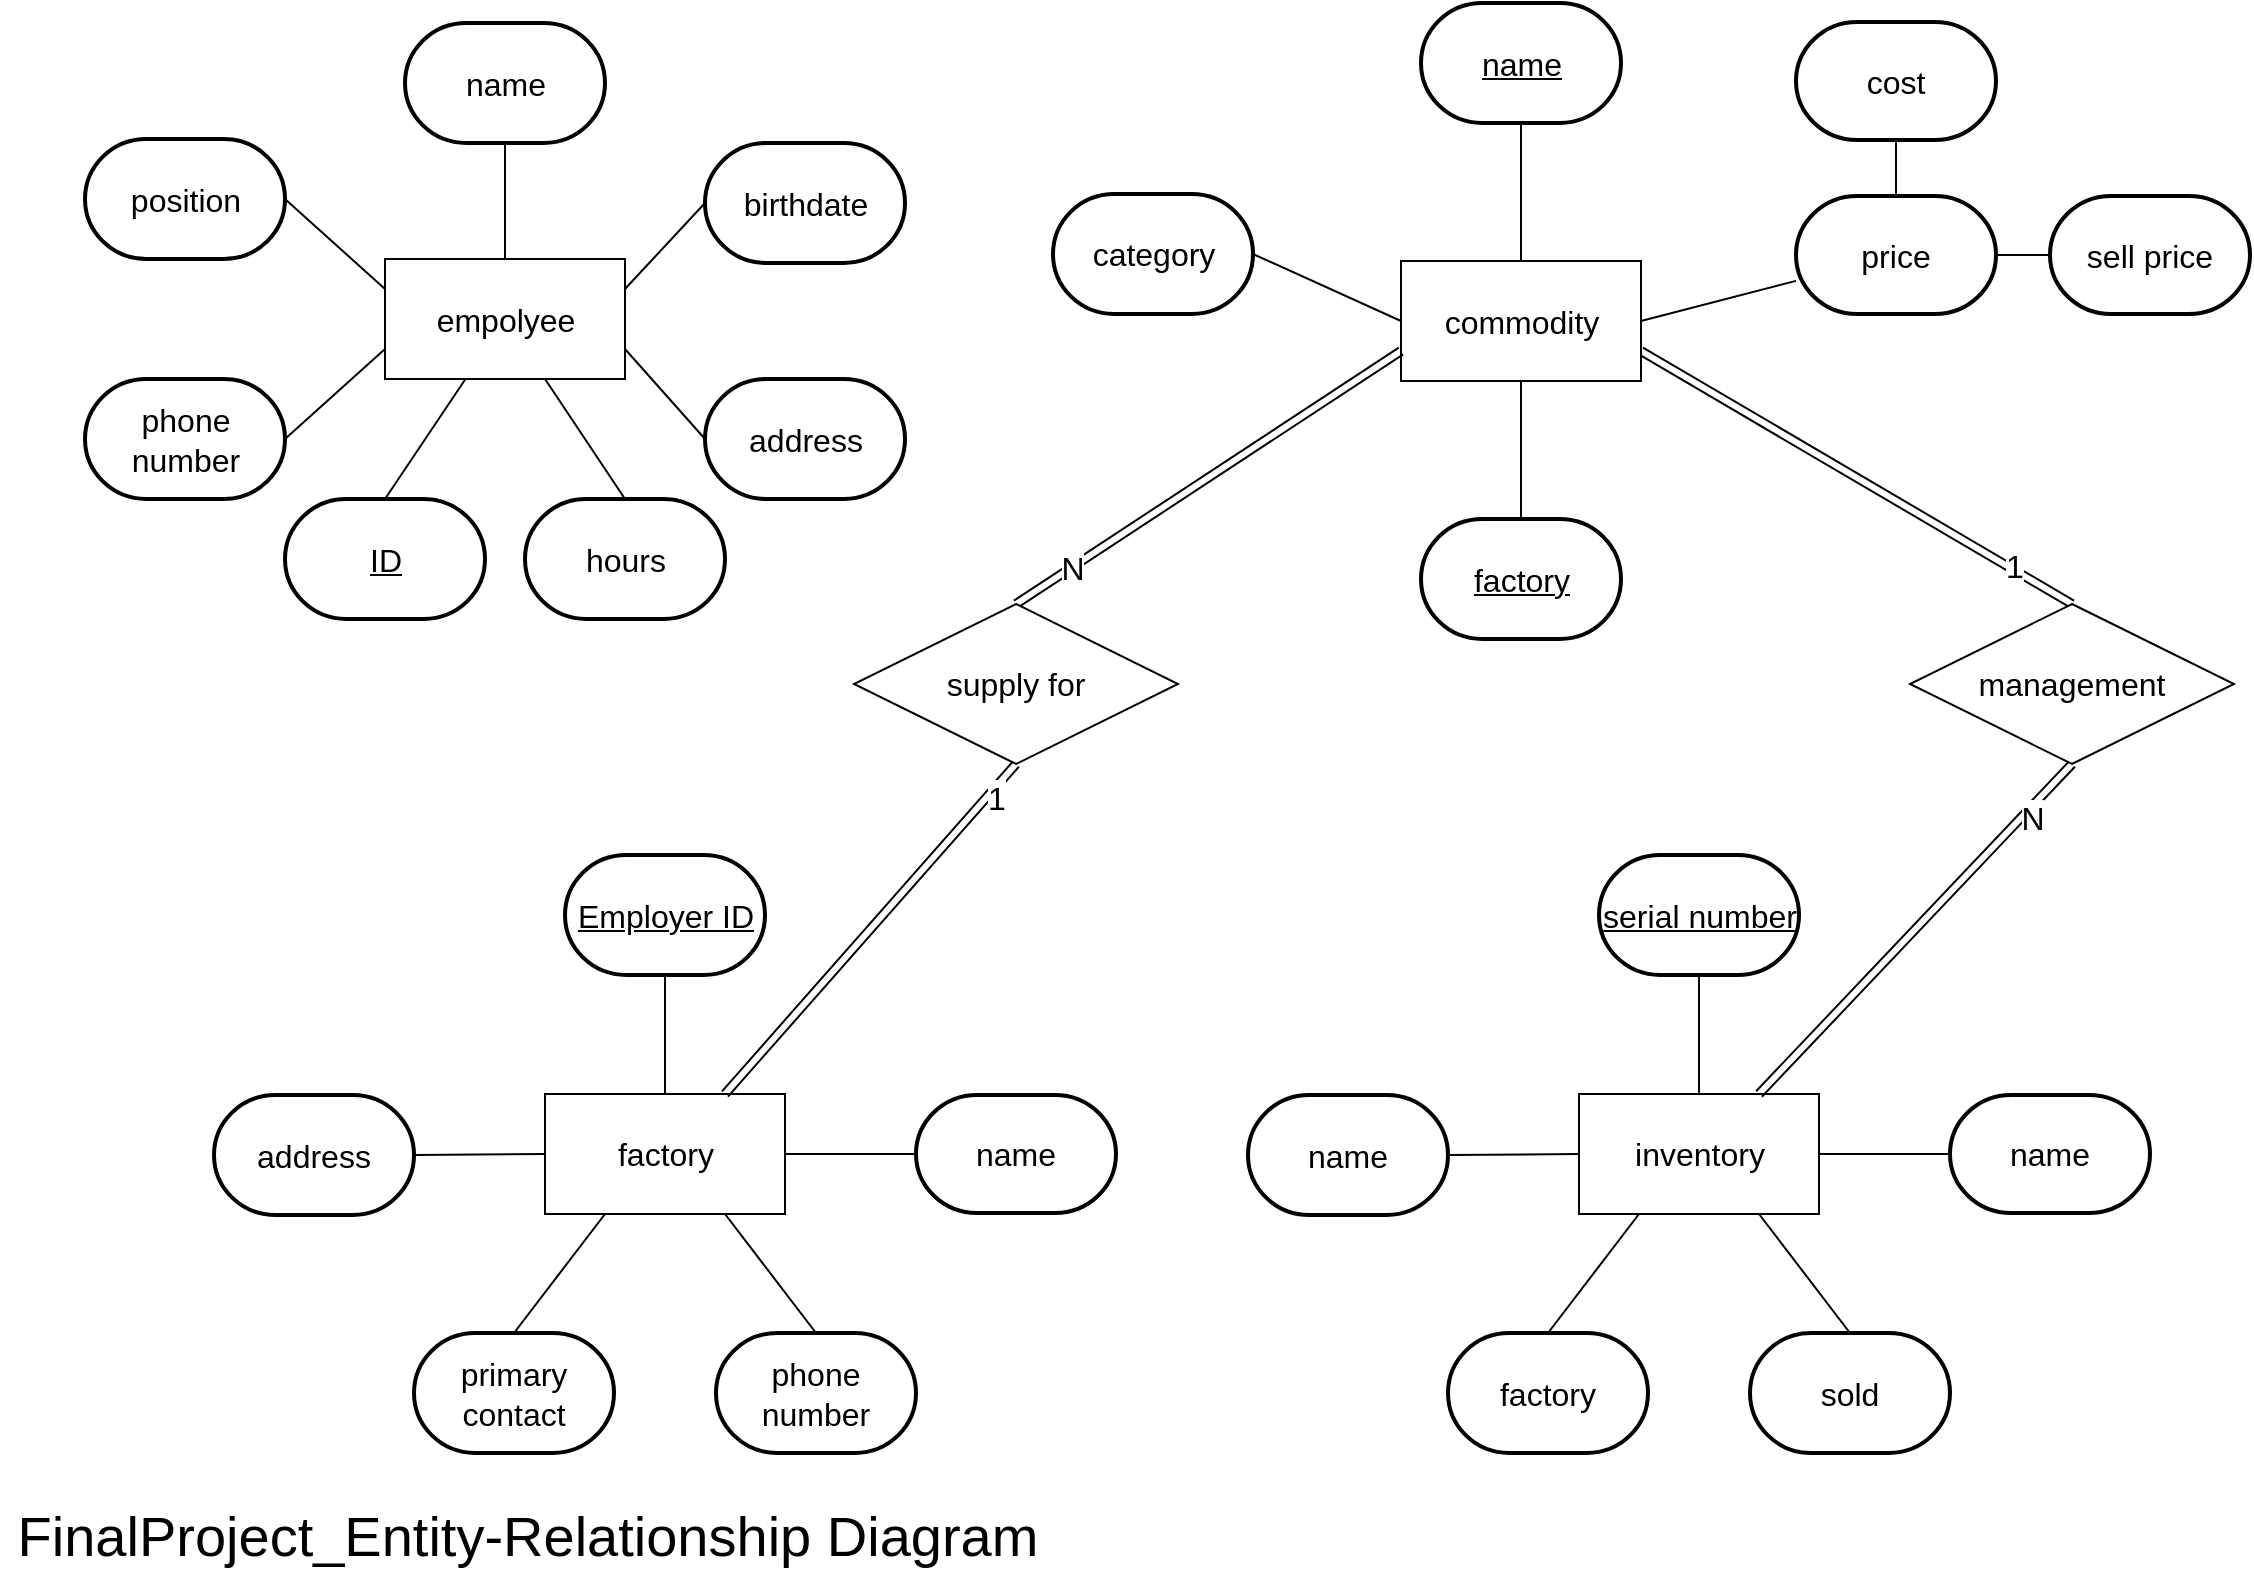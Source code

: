 <mxfile version="10.6.8" type="device"><diagram id="V9dLw6oGBf2iNODyPMt8" name="第1頁"><mxGraphModel dx="1322" dy="875" grid="0" gridSize="10" guides="1" tooltips="1" connect="1" arrows="1" fold="1" page="1" pageScale="1" pageWidth="1169" pageHeight="827" math="0" shadow="0"><root><mxCell id="0"/><mxCell id="1" parent="0"/><mxCell id="eez0Px8s_5mblqD0RHEo-13" style="rounded=0;orthogonalLoop=1;jettySize=auto;html=1;exitX=1;exitY=0.25;exitDx=0;exitDy=0;entryX=0;entryY=0.5;entryDx=0;entryDy=0;entryPerimeter=0;endArrow=none;endFill=0;" edge="1" parent="1" source="eez0Px8s_5mblqD0RHEo-1" target="eez0Px8s_5mblqD0RHEo-4"><mxGeometry relative="1" as="geometry"/></mxCell><mxCell id="eez0Px8s_5mblqD0RHEo-14" style="rounded=0;orthogonalLoop=1;jettySize=auto;html=1;exitX=0;exitY=0.25;exitDx=0;exitDy=0;entryX=1;entryY=0.5;entryDx=0;entryDy=0;entryPerimeter=0;endArrow=none;endFill=0;" edge="1" parent="1" source="eez0Px8s_5mblqD0RHEo-1" target="eez0Px8s_5mblqD0RHEo-6"><mxGeometry relative="1" as="geometry"/></mxCell><mxCell id="eez0Px8s_5mblqD0RHEo-15" style="rounded=0;orthogonalLoop=1;jettySize=auto;html=1;exitX=0;exitY=0.75;exitDx=0;exitDy=0;entryX=1;entryY=0.5;entryDx=0;entryDy=0;entryPerimeter=0;endArrow=none;endFill=0;" edge="1" parent="1" source="eez0Px8s_5mblqD0RHEo-1" target="eez0Px8s_5mblqD0RHEo-5"><mxGeometry relative="1" as="geometry"/></mxCell><mxCell id="eez0Px8s_5mblqD0RHEo-16" style="rounded=0;orthogonalLoop=1;jettySize=auto;html=1;exitX=0.334;exitY=1.004;exitDx=0;exitDy=0;entryX=0.5;entryY=0;entryDx=0;entryDy=0;entryPerimeter=0;endArrow=none;endFill=0;exitPerimeter=0;" edge="1" parent="1" source="eez0Px8s_5mblqD0RHEo-1" target="eez0Px8s_5mblqD0RHEo-10"><mxGeometry relative="1" as="geometry"/></mxCell><mxCell id="eez0Px8s_5mblqD0RHEo-17" style="rounded=0;orthogonalLoop=1;jettySize=auto;html=1;exitX=1;exitY=0.75;exitDx=0;exitDy=0;entryX=0;entryY=0.5;entryDx=0;entryDy=0;entryPerimeter=0;endArrow=none;endFill=0;" edge="1" parent="1" source="eez0Px8s_5mblqD0RHEo-1" target="eez0Px8s_5mblqD0RHEo-7"><mxGeometry relative="1" as="geometry"/></mxCell><mxCell id="eez0Px8s_5mblqD0RHEo-18" style="edgeStyle=none;rounded=0;orthogonalLoop=1;jettySize=auto;html=1;entryX=0.5;entryY=0;entryDx=0;entryDy=0;entryPerimeter=0;endArrow=none;endFill=0;" edge="1" parent="1" source="eez0Px8s_5mblqD0RHEo-1" target="eez0Px8s_5mblqD0RHEo-8"><mxGeometry relative="1" as="geometry"/></mxCell><mxCell id="eez0Px8s_5mblqD0RHEo-36" value="" style="edgeStyle=none;rounded=0;orthogonalLoop=1;jettySize=auto;html=1;endArrow=none;endFill=0;" edge="1" parent="1" source="eez0Px8s_5mblqD0RHEo-1" target="eez0Px8s_5mblqD0RHEo-11"><mxGeometry relative="1" as="geometry"/></mxCell><mxCell id="eez0Px8s_5mblqD0RHEo-1" value="&lt;font style=&quot;font-size: 16px&quot;&gt;empolyee&lt;/font&gt;" style="rounded=0;whiteSpace=wrap;html=1;" vertex="1" parent="1"><mxGeometry x="194.5" y="160.5" width="120" height="60" as="geometry"/></mxCell><mxCell id="eez0Px8s_5mblqD0RHEo-4" value="&lt;font style=&quot;font-size: 16px&quot;&gt;birthdate&lt;/font&gt;" style="strokeWidth=2;html=1;shape=mxgraph.flowchart.terminator;whiteSpace=wrap;" vertex="1" parent="1"><mxGeometry x="354.5" y="102.5" width="100" height="60" as="geometry"/></mxCell><mxCell id="eez0Px8s_5mblqD0RHEo-5" value="&lt;span style=&quot;font-size: 16px&quot;&gt;phone number&lt;/span&gt;" style="strokeWidth=2;html=1;shape=mxgraph.flowchart.terminator;whiteSpace=wrap;" vertex="1" parent="1"><mxGeometry x="44.5" y="220.5" width="100" height="60" as="geometry"/></mxCell><mxCell id="eez0Px8s_5mblqD0RHEo-6" value="&lt;font style=&quot;font-size: 16px&quot;&gt;position&lt;/font&gt;" style="strokeWidth=2;html=1;shape=mxgraph.flowchart.terminator;whiteSpace=wrap;" vertex="1" parent="1"><mxGeometry x="44.5" y="100.5" width="100" height="60" as="geometry"/></mxCell><mxCell id="eez0Px8s_5mblqD0RHEo-7" value="&lt;font style=&quot;font-size: 16px&quot;&gt;address&lt;/font&gt;" style="strokeWidth=2;html=1;shape=mxgraph.flowchart.terminator;whiteSpace=wrap;" vertex="1" parent="1"><mxGeometry x="354.5" y="220.5" width="100" height="60" as="geometry"/></mxCell><mxCell id="eez0Px8s_5mblqD0RHEo-8" value="&lt;font style=&quot;font-size: 16px&quot;&gt;hours&lt;/font&gt;" style="strokeWidth=2;html=1;shape=mxgraph.flowchart.terminator;whiteSpace=wrap;" vertex="1" parent="1"><mxGeometry x="264.5" y="280.5" width="100" height="60" as="geometry"/></mxCell><mxCell id="eez0Px8s_5mblqD0RHEo-10" value="&lt;font style=&quot;font-size: 16px&quot;&gt;&lt;u&gt;ID&lt;/u&gt;&lt;/font&gt;" style="strokeWidth=2;html=1;shape=mxgraph.flowchart.terminator;whiteSpace=wrap;" vertex="1" parent="1"><mxGeometry x="144.5" y="280.5" width="100" height="60" as="geometry"/></mxCell><mxCell id="eez0Px8s_5mblqD0RHEo-12" style="edgeStyle=orthogonalEdgeStyle;rounded=0;orthogonalLoop=1;jettySize=auto;html=1;exitX=0.5;exitY=1;exitDx=0;exitDy=0;exitPerimeter=0;entryX=0.5;entryY=0;entryDx=0;entryDy=0;endArrow=none;endFill=0;" edge="1" parent="1" source="eez0Px8s_5mblqD0RHEo-11" target="eez0Px8s_5mblqD0RHEo-1"><mxGeometry relative="1" as="geometry"/></mxCell><mxCell id="eez0Px8s_5mblqD0RHEo-11" value="&lt;font style=&quot;font-size: 16px&quot;&gt;name&lt;/font&gt;" style="strokeWidth=2;html=1;shape=mxgraph.flowchart.terminator;whiteSpace=wrap;" vertex="1" parent="1"><mxGeometry x="204.5" y="42.5" width="100" height="60" as="geometry"/></mxCell><mxCell id="eez0Px8s_5mblqD0RHEo-42" style="edgeStyle=none;rounded=0;orthogonalLoop=1;jettySize=auto;html=1;exitX=0;exitY=0.5;exitDx=0;exitDy=0;entryX=1;entryY=0.5;entryDx=0;entryDy=0;entryPerimeter=0;endArrow=none;endFill=0;" edge="1" parent="1" source="eez0Px8s_5mblqD0RHEo-25" target="eez0Px8s_5mblqD0RHEo-30"><mxGeometry relative="1" as="geometry"/></mxCell><mxCell id="eez0Px8s_5mblqD0RHEo-43" style="edgeStyle=none;rounded=0;orthogonalLoop=1;jettySize=auto;html=1;exitX=1;exitY=0.5;exitDx=0;exitDy=0;endArrow=none;endFill=0;" edge="1" parent="1" source="eez0Px8s_5mblqD0RHEo-25" target="eez0Px8s_5mblqD0RHEo-29"><mxGeometry relative="1" as="geometry"/></mxCell><mxCell id="eez0Px8s_5mblqD0RHEo-44" style="edgeStyle=none;rounded=0;orthogonalLoop=1;jettySize=auto;html=1;exitX=0.25;exitY=1;exitDx=0;exitDy=0;entryX=0.5;entryY=0;entryDx=0;entryDy=0;entryPerimeter=0;endArrow=none;endFill=0;" edge="1" parent="1" source="eez0Px8s_5mblqD0RHEo-25" target="eez0Px8s_5mblqD0RHEo-33"><mxGeometry relative="1" as="geometry"/></mxCell><mxCell id="eez0Px8s_5mblqD0RHEo-45" style="edgeStyle=none;rounded=0;orthogonalLoop=1;jettySize=auto;html=1;exitX=0.75;exitY=1;exitDx=0;exitDy=0;entryX=0.5;entryY=0;entryDx=0;entryDy=0;entryPerimeter=0;endArrow=none;endFill=0;" edge="1" parent="1" source="eez0Px8s_5mblqD0RHEo-25" target="eez0Px8s_5mblqD0RHEo-26"><mxGeometry relative="1" as="geometry"/></mxCell><mxCell id="eez0Px8s_5mblqD0RHEo-25" value="&lt;font style=&quot;font-size: 16px&quot;&gt;factory&lt;/font&gt;" style="rounded=0;whiteSpace=wrap;html=1;" vertex="1" parent="1"><mxGeometry x="274.5" y="578" width="120" height="60" as="geometry"/></mxCell><mxCell id="eez0Px8s_5mblqD0RHEo-26" value="&lt;font style=&quot;font-size: 16px&quot;&gt;phone number&lt;/font&gt;" style="strokeWidth=2;html=1;shape=mxgraph.flowchart.terminator;whiteSpace=wrap;" vertex="1" parent="1"><mxGeometry x="360" y="697.5" width="100" height="60" as="geometry"/></mxCell><mxCell id="eez0Px8s_5mblqD0RHEo-29" value="&lt;font style=&quot;font-size: 16px&quot;&gt;name&lt;/font&gt;" style="strokeWidth=2;html=1;shape=mxgraph.flowchart.terminator;whiteSpace=wrap;" vertex="1" parent="1"><mxGeometry x="460" y="578.5" width="100" height="59" as="geometry"/></mxCell><mxCell id="eez0Px8s_5mblqD0RHEo-30" value="&lt;font style=&quot;font-size: 16px&quot;&gt;address&lt;/font&gt;" style="strokeWidth=2;html=1;shape=mxgraph.flowchart.terminator;whiteSpace=wrap;" vertex="1" parent="1"><mxGeometry x="109" y="578.5" width="100" height="60" as="geometry"/></mxCell><mxCell id="eez0Px8s_5mblqD0RHEo-40" style="edgeStyle=none;rounded=0;orthogonalLoop=1;jettySize=auto;html=1;exitX=0.5;exitY=1;exitDx=0;exitDy=0;exitPerimeter=0;entryX=0.5;entryY=0;entryDx=0;entryDy=0;endArrow=none;endFill=0;" edge="1" parent="1" source="eez0Px8s_5mblqD0RHEo-31" target="eez0Px8s_5mblqD0RHEo-25"><mxGeometry relative="1" as="geometry"/></mxCell><mxCell id="eez0Px8s_5mblqD0RHEo-31" value="&lt;span style=&quot;font-size: 16px&quot;&gt;&lt;u&gt;Employer ID&lt;/u&gt;&lt;/span&gt;" style="strokeWidth=2;html=1;shape=mxgraph.flowchart.terminator;whiteSpace=wrap;" vertex="1" parent="1"><mxGeometry x="284.5" y="458.5" width="100" height="60" as="geometry"/></mxCell><mxCell id="eez0Px8s_5mblqD0RHEo-33" value="&lt;span style=&quot;font-size: 16px&quot;&gt;primary contact&lt;/span&gt;" style="strokeWidth=2;html=1;shape=mxgraph.flowchart.terminator;whiteSpace=wrap;" vertex="1" parent="1"><mxGeometry x="209" y="697.5" width="100" height="60" as="geometry"/></mxCell><mxCell id="eez0Px8s_5mblqD0RHEo-46" style="edgeStyle=none;rounded=0;orthogonalLoop=1;jettySize=auto;html=1;exitX=0;exitY=0.5;exitDx=0;exitDy=0;entryX=1;entryY=0.5;entryDx=0;entryDy=0;entryPerimeter=0;endArrow=none;endFill=0;" edge="1" parent="1" source="eez0Px8s_5mblqD0RHEo-50" target="eez0Px8s_5mblqD0RHEo-53"><mxGeometry relative="1" as="geometry"/></mxCell><mxCell id="eez0Px8s_5mblqD0RHEo-47" style="edgeStyle=none;rounded=0;orthogonalLoop=1;jettySize=auto;html=1;exitX=1;exitY=0.5;exitDx=0;exitDy=0;endArrow=none;endFill=0;" edge="1" parent="1" source="eez0Px8s_5mblqD0RHEo-50" target="eez0Px8s_5mblqD0RHEo-52"><mxGeometry relative="1" as="geometry"/></mxCell><mxCell id="eez0Px8s_5mblqD0RHEo-48" style="edgeStyle=none;rounded=0;orthogonalLoop=1;jettySize=auto;html=1;exitX=0.25;exitY=1;exitDx=0;exitDy=0;entryX=0.5;entryY=0;entryDx=0;entryDy=0;entryPerimeter=0;endArrow=none;endFill=0;" edge="1" parent="1" source="eez0Px8s_5mblqD0RHEo-50" target="eez0Px8s_5mblqD0RHEo-56"><mxGeometry relative="1" as="geometry"/></mxCell><mxCell id="eez0Px8s_5mblqD0RHEo-49" style="edgeStyle=none;rounded=0;orthogonalLoop=1;jettySize=auto;html=1;exitX=0.75;exitY=1;exitDx=0;exitDy=0;entryX=0.5;entryY=0;entryDx=0;entryDy=0;entryPerimeter=0;endArrow=none;endFill=0;" edge="1" parent="1" source="eez0Px8s_5mblqD0RHEo-50" target="eez0Px8s_5mblqD0RHEo-51"><mxGeometry relative="1" as="geometry"/></mxCell><mxCell id="eez0Px8s_5mblqD0RHEo-50" value="&lt;font style=&quot;font-size: 16px&quot;&gt;inventory&lt;/font&gt;" style="rounded=0;whiteSpace=wrap;html=1;" vertex="1" parent="1"><mxGeometry x="791.5" y="578" width="120" height="60" as="geometry"/></mxCell><mxCell id="eez0Px8s_5mblqD0RHEo-51" value="&lt;font style=&quot;font-size: 16px&quot;&gt;sold&lt;/font&gt;" style="strokeWidth=2;html=1;shape=mxgraph.flowchart.terminator;whiteSpace=wrap;" vertex="1" parent="1"><mxGeometry x="877" y="697.5" width="100" height="60" as="geometry"/></mxCell><mxCell id="eez0Px8s_5mblqD0RHEo-52" value="&lt;font style=&quot;font-size: 16px&quot;&gt;name&lt;/font&gt;" style="strokeWidth=2;html=1;shape=mxgraph.flowchart.terminator;whiteSpace=wrap;" vertex="1" parent="1"><mxGeometry x="977" y="578.5" width="100" height="59" as="geometry"/></mxCell><mxCell id="eez0Px8s_5mblqD0RHEo-53" value="&lt;font style=&quot;font-size: 16px&quot;&gt;name&lt;/font&gt;" style="strokeWidth=2;html=1;shape=mxgraph.flowchart.terminator;whiteSpace=wrap;" vertex="1" parent="1"><mxGeometry x="626" y="578.5" width="100" height="60" as="geometry"/></mxCell><mxCell id="eez0Px8s_5mblqD0RHEo-54" style="edgeStyle=none;rounded=0;orthogonalLoop=1;jettySize=auto;html=1;exitX=0.5;exitY=1;exitDx=0;exitDy=0;exitPerimeter=0;entryX=0.5;entryY=0;entryDx=0;entryDy=0;endArrow=none;endFill=0;" edge="1" parent="1" source="eez0Px8s_5mblqD0RHEo-55" target="eez0Px8s_5mblqD0RHEo-50"><mxGeometry relative="1" as="geometry"/></mxCell><mxCell id="eez0Px8s_5mblqD0RHEo-55" value="&lt;span style=&quot;font-size: 16px&quot;&gt;&lt;u&gt;serial number&lt;/u&gt;&lt;/span&gt;" style="strokeWidth=2;html=1;shape=mxgraph.flowchart.terminator;whiteSpace=wrap;" vertex="1" parent="1"><mxGeometry x="801.5" y="458.5" width="100" height="60" as="geometry"/></mxCell><mxCell id="eez0Px8s_5mblqD0RHEo-56" value="&lt;font style=&quot;font-size: 16px&quot;&gt;factory&lt;/font&gt;" style="strokeWidth=2;html=1;shape=mxgraph.flowchart.terminator;whiteSpace=wrap;" vertex="1" parent="1"><mxGeometry x="726" y="697.5" width="100" height="60" as="geometry"/></mxCell><mxCell id="eez0Px8s_5mblqD0RHEo-58" style="edgeStyle=none;rounded=0;orthogonalLoop=1;jettySize=auto;html=1;exitX=1;exitY=0.5;exitDx=0;exitDy=0;endArrow=none;endFill=0;" edge="1" parent="1" source="eez0Px8s_5mblqD0RHEo-61" target="eez0Px8s_5mblqD0RHEo-63"><mxGeometry relative="1" as="geometry"/></mxCell><mxCell id="eez0Px8s_5mblqD0RHEo-59" style="edgeStyle=none;rounded=0;orthogonalLoop=1;jettySize=auto;html=1;exitX=0.5;exitY=1;exitDx=0;exitDy=0;entryX=0.5;entryY=0;entryDx=0;entryDy=0;entryPerimeter=0;endArrow=none;endFill=0;" edge="1" parent="1" source="eez0Px8s_5mblqD0RHEo-61" target="eez0Px8s_5mblqD0RHEo-67"><mxGeometry relative="1" as="geometry"/></mxCell><mxCell id="eez0Px8s_5mblqD0RHEo-60" style="edgeStyle=none;rounded=0;orthogonalLoop=1;jettySize=auto;html=1;exitX=0.5;exitY=0;exitDx=0;exitDy=0;entryX=0.5;entryY=1;entryDx=0;entryDy=0;entryPerimeter=0;endArrow=none;endFill=0;" edge="1" parent="1" source="eez0Px8s_5mblqD0RHEo-61" target="eez0Px8s_5mblqD0RHEo-62"><mxGeometry relative="1" as="geometry"/></mxCell><mxCell id="eez0Px8s_5mblqD0RHEo-78" style="edgeStyle=none;shape=link;rounded=0;orthogonalLoop=1;jettySize=auto;html=1;exitX=1;exitY=0.75;exitDx=0;exitDy=0;entryX=0.5;entryY=0;entryDx=0;entryDy=0;endArrow=none;endFill=0;" edge="1" parent="1" source="eez0Px8s_5mblqD0RHEo-61" target="eez0Px8s_5mblqD0RHEo-74"><mxGeometry relative="1" as="geometry"/></mxCell><mxCell id="eez0Px8s_5mblqD0RHEo-82" value="&lt;font style=&quot;font-size: 16px&quot;&gt;1&lt;/font&gt;" style="text;html=1;resizable=0;points=[];align=center;verticalAlign=middle;labelBackgroundColor=#ffffff;" vertex="1" connectable="0" parent="eez0Px8s_5mblqD0RHEo-78"><mxGeometry x="0.717" y="2" relative="1" as="geometry"><mxPoint as="offset"/></mxGeometry></mxCell><mxCell id="eez0Px8s_5mblqD0RHEo-61" value="&lt;font style=&quot;font-size: 16px&quot;&gt;commodity&lt;/font&gt;" style="rounded=0;whiteSpace=wrap;html=1;" vertex="1" parent="1"><mxGeometry x="702.5" y="161.5" width="120" height="60" as="geometry"/></mxCell><mxCell id="eez0Px8s_5mblqD0RHEo-62" value="&lt;font style=&quot;font-size: 16px&quot;&gt;&lt;u&gt;name&lt;/u&gt;&lt;/font&gt;" style="strokeWidth=2;html=1;shape=mxgraph.flowchart.terminator;whiteSpace=wrap;" vertex="1" parent="1"><mxGeometry x="712.5" y="32.5" width="100" height="60" as="geometry"/></mxCell><mxCell id="eez0Px8s_5mblqD0RHEo-63" value="&lt;font style=&quot;font-size: 16px&quot;&gt;price&lt;/font&gt;" style="strokeWidth=2;html=1;shape=mxgraph.flowchart.terminator;whiteSpace=wrap;" vertex="1" parent="1"><mxGeometry x="900" y="129" width="100" height="59" as="geometry"/></mxCell><mxCell id="eez0Px8s_5mblqD0RHEo-68" style="edgeStyle=none;rounded=0;orthogonalLoop=1;jettySize=auto;html=1;exitX=1;exitY=0.5;exitDx=0;exitDy=0;exitPerimeter=0;entryX=0;entryY=0.5;entryDx=0;entryDy=0;endArrow=none;endFill=0;" edge="1" parent="1" source="eez0Px8s_5mblqD0RHEo-66" target="eez0Px8s_5mblqD0RHEo-61"><mxGeometry relative="1" as="geometry"/></mxCell><mxCell id="eez0Px8s_5mblqD0RHEo-66" value="&lt;span style=&quot;font-size: 16px&quot;&gt;category&lt;/span&gt;" style="strokeWidth=2;html=1;shape=mxgraph.flowchart.terminator;whiteSpace=wrap;" vertex="1" parent="1"><mxGeometry x="528.5" y="128" width="100" height="60" as="geometry"/></mxCell><mxCell id="eez0Px8s_5mblqD0RHEo-67" value="&lt;span style=&quot;font-size: 16px&quot;&gt;&lt;u&gt;factory&lt;/u&gt;&lt;/span&gt;" style="strokeWidth=2;html=1;shape=mxgraph.flowchart.terminator;whiteSpace=wrap;" vertex="1" parent="1"><mxGeometry x="712.5" y="290.5" width="100" height="60" as="geometry"/></mxCell><mxCell id="eez0Px8s_5mblqD0RHEo-71" style="edgeStyle=none;rounded=0;orthogonalLoop=1;jettySize=auto;html=1;exitX=0;exitY=0.5;exitDx=0;exitDy=0;exitPerimeter=0;entryX=1;entryY=0.5;entryDx=0;entryDy=0;entryPerimeter=0;endArrow=none;endFill=0;" edge="1" parent="1" source="eez0Px8s_5mblqD0RHEo-69" target="eez0Px8s_5mblqD0RHEo-63"><mxGeometry relative="1" as="geometry"/></mxCell><mxCell id="eez0Px8s_5mblqD0RHEo-69" value="&lt;font style=&quot;font-size: 16px&quot;&gt;sell price&lt;/font&gt;" style="strokeWidth=2;html=1;shape=mxgraph.flowchart.terminator;whiteSpace=wrap;" vertex="1" parent="1"><mxGeometry x="1027" y="129" width="100" height="59" as="geometry"/></mxCell><mxCell id="eez0Px8s_5mblqD0RHEo-72" style="edgeStyle=none;rounded=0;orthogonalLoop=1;jettySize=auto;html=1;exitX=0.5;exitY=1;exitDx=0;exitDy=0;exitPerimeter=0;entryX=0.5;entryY=0;entryDx=0;entryDy=0;entryPerimeter=0;endArrow=none;endFill=0;" edge="1" parent="1" source="eez0Px8s_5mblqD0RHEo-70" target="eez0Px8s_5mblqD0RHEo-63"><mxGeometry relative="1" as="geometry"/></mxCell><mxCell id="eez0Px8s_5mblqD0RHEo-70" value="&lt;font style=&quot;font-size: 16px&quot;&gt;cost&lt;/font&gt;" style="strokeWidth=2;html=1;shape=mxgraph.flowchart.terminator;whiteSpace=wrap;" vertex="1" parent="1"><mxGeometry x="900" y="42" width="100" height="59" as="geometry"/></mxCell><mxCell id="eez0Px8s_5mblqD0RHEo-75" style="edgeStyle=none;rounded=0;orthogonalLoop=1;jettySize=auto;html=1;exitX=0.5;exitY=1;exitDx=0;exitDy=0;entryX=0.75;entryY=0;entryDx=0;entryDy=0;endArrow=none;endFill=0;shape=link;" edge="1" parent="1" source="eez0Px8s_5mblqD0RHEo-73" target="eez0Px8s_5mblqD0RHEo-25"><mxGeometry relative="1" as="geometry"><mxPoint x="563.929" y="380.143" as="sourcePoint"/></mxGeometry></mxCell><mxCell id="eez0Px8s_5mblqD0RHEo-80" value="&lt;font style=&quot;font-size: 16px&quot;&gt;1&lt;/font&gt;" style="text;html=1;resizable=0;points=[];align=center;verticalAlign=middle;labelBackgroundColor=#ffffff;" vertex="1" connectable="0" parent="eez0Px8s_5mblqD0RHEo-75"><mxGeometry x="-0.833" y="3" relative="1" as="geometry"><mxPoint y="1" as="offset"/></mxGeometry></mxCell><mxCell id="eez0Px8s_5mblqD0RHEo-77" style="edgeStyle=none;shape=link;rounded=0;orthogonalLoop=1;jettySize=auto;html=1;exitX=0.5;exitY=0;exitDx=0;exitDy=0;entryX=0;entryY=0.75;entryDx=0;entryDy=0;endArrow=none;endFill=0;" edge="1" parent="1" source="eez0Px8s_5mblqD0RHEo-73" target="eez0Px8s_5mblqD0RHEo-61"><mxGeometry relative="1" as="geometry"/></mxCell><mxCell id="eez0Px8s_5mblqD0RHEo-81" value="&lt;font style=&quot;font-size: 16px&quot;&gt;N&lt;/font&gt;" style="text;html=1;resizable=0;points=[];align=center;verticalAlign=middle;labelBackgroundColor=#ffffff;" vertex="1" connectable="0" parent="eez0Px8s_5mblqD0RHEo-77"><mxGeometry x="-0.71" relative="1" as="geometry"><mxPoint as="offset"/></mxGeometry></mxCell><mxCell id="eez0Px8s_5mblqD0RHEo-73" value="&lt;font style=&quot;font-size: 16px&quot;&gt;supply for&lt;/font&gt;" style="rhombus;whiteSpace=wrap;html=1;" vertex="1" parent="1"><mxGeometry x="429" y="333" width="162" height="80" as="geometry"/></mxCell><mxCell id="eez0Px8s_5mblqD0RHEo-79" style="edgeStyle=none;shape=link;rounded=0;orthogonalLoop=1;jettySize=auto;html=1;exitX=0.5;exitY=1;exitDx=0;exitDy=0;entryX=0.75;entryY=0;entryDx=0;entryDy=0;endArrow=none;endFill=0;" edge="1" parent="1" source="eez0Px8s_5mblqD0RHEo-74" target="eez0Px8s_5mblqD0RHEo-50"><mxGeometry relative="1" as="geometry"><mxPoint x="791.714" y="488.5" as="sourcePoint"/></mxGeometry></mxCell><mxCell id="eez0Px8s_5mblqD0RHEo-83" value="&lt;font style=&quot;font-size: 16px&quot;&gt;N&lt;/font&gt;" style="text;html=1;resizable=0;points=[];align=center;verticalAlign=middle;labelBackgroundColor=#ffffff;" vertex="1" connectable="0" parent="eez0Px8s_5mblqD0RHEo-79"><mxGeometry x="-0.718" y="3" relative="1" as="geometry"><mxPoint y="1" as="offset"/></mxGeometry></mxCell><mxCell id="eez0Px8s_5mblqD0RHEo-74" value="&lt;font style=&quot;font-size: 16px&quot;&gt;management&lt;/font&gt;" style="rhombus;whiteSpace=wrap;html=1;" vertex="1" parent="1"><mxGeometry x="957" y="333" width="162" height="80" as="geometry"/></mxCell><mxCell id="eez0Px8s_5mblqD0RHEo-86" value="&lt;span&gt;&lt;font style=&quot;font-size: 28px&quot;&gt;FinalProject_Entity-Relationship Diagram&lt;/font&gt;&lt;/span&gt;" style="text;html=1;strokeColor=none;fillColor=none;align=center;verticalAlign=middle;whiteSpace=wrap;rounded=0;" vertex="1" parent="1"><mxGeometry x="2.5" y="789" width="526" height="20" as="geometry"/></mxCell></root></mxGraphModel></diagram></mxfile>